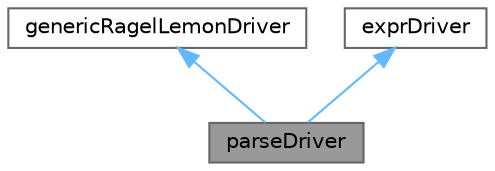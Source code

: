 digraph "parseDriver"
{
 // LATEX_PDF_SIZE
  bgcolor="transparent";
  edge [fontname=Helvetica,fontsize=10,labelfontname=Helvetica,labelfontsize=10];
  node [fontname=Helvetica,fontsize=10,shape=box,height=0.2,width=0.4];
  Node1 [id="Node000001",label="parseDriver",height=0.2,width=0.4,color="gray40", fillcolor="grey60", style="filled", fontcolor="black",tooltip="Driver for generic primitive field expressions."];
  Node2 -> Node1 [id="edge1_Node000001_Node000002",dir="back",color="steelblue1",style="solid",tooltip=" "];
  Node2 [id="Node000002",label="genericRagelLemonDriver",height=0.2,width=0.4,color="gray40", fillcolor="white", style="filled",URL="$classFoam_1_1parsing_1_1genericRagelLemonDriver.html",tooltip="Generic interface code for Ragel/Lemon combination Subclasses should implement one or more process() ..."];
  Node3 -> Node1 [id="edge2_Node000001_Node000003",dir="back",color="steelblue1",style="solid",tooltip=" "];
  Node3 [id="Node000003",label="exprDriver",height=0.2,width=0.4,color="gray40", fillcolor="white", style="filled",URL="$classFoam_1_1expressions_1_1exprDriver.html",tooltip="Base driver for parsing (field) values."];
}
